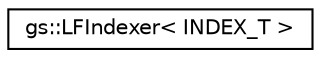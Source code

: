 digraph "Graphical Class Hierarchy"
{
 // LATEX_PDF_SIZE
  edge [fontname="Helvetica",fontsize="10",labelfontname="Helvetica",labelfontsize="10"];
  node [fontname="Helvetica",fontsize="10",shape=record];
  rankdir="LR";
  Node0 [label="gs::LFIndexer\< INDEX_T \>",height=0.2,width=0.4,color="black", fillcolor="white", style="filled",URL="$classgs_1_1LFIndexer.html",tooltip=" "];
}

